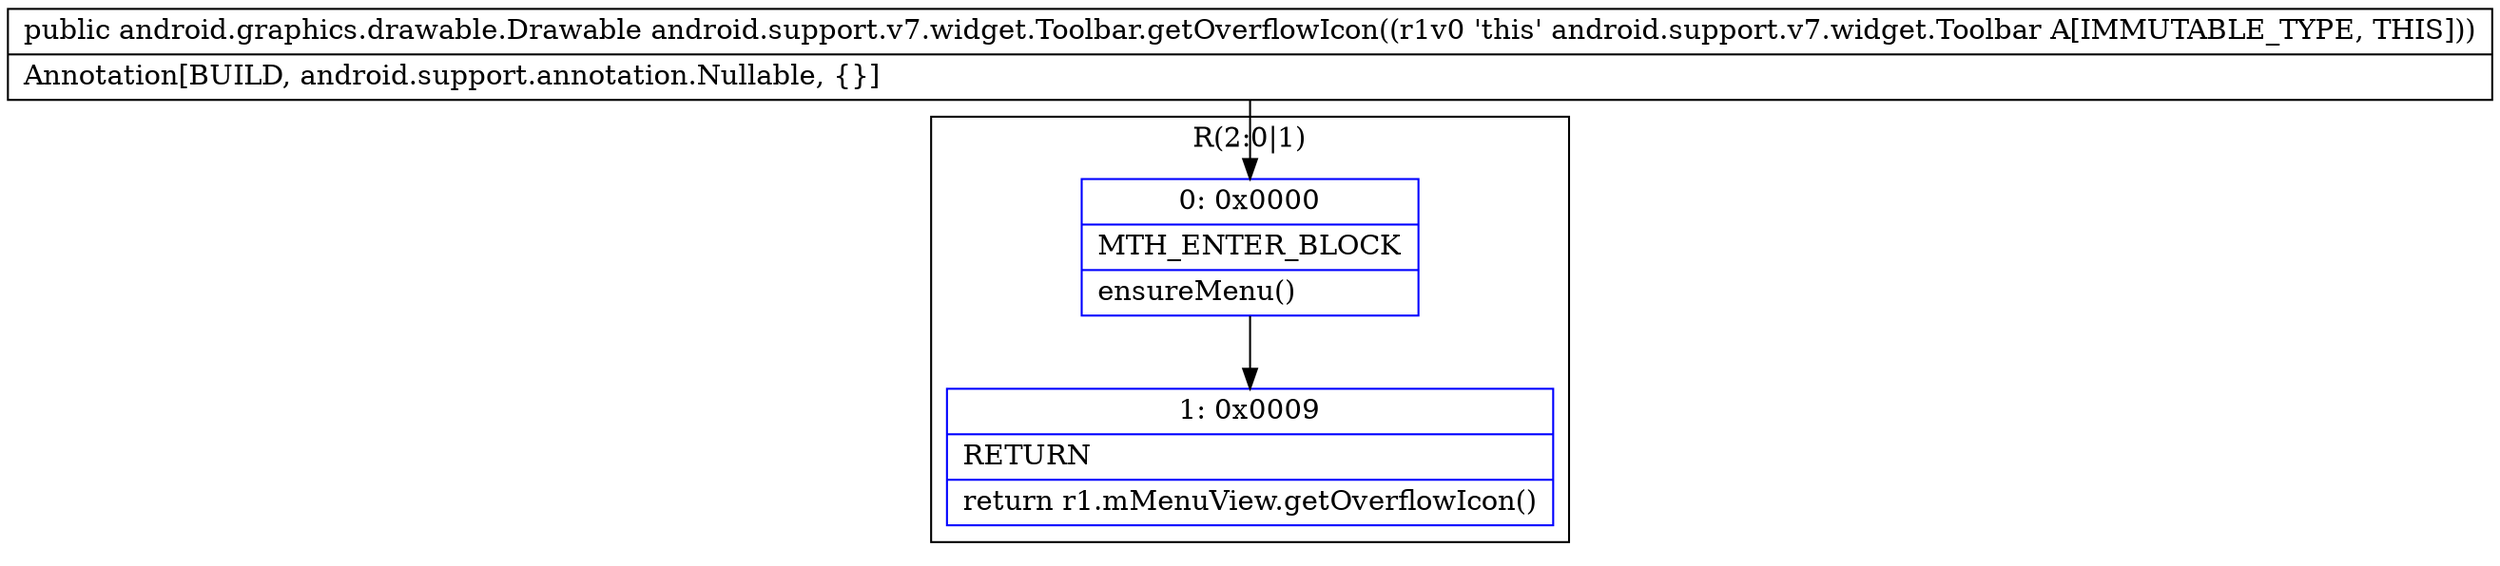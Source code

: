 digraph "CFG forandroid.support.v7.widget.Toolbar.getOverflowIcon()Landroid\/graphics\/drawable\/Drawable;" {
subgraph cluster_Region_1296772223 {
label = "R(2:0|1)";
node [shape=record,color=blue];
Node_0 [shape=record,label="{0\:\ 0x0000|MTH_ENTER_BLOCK\l|ensureMenu()\l}"];
Node_1 [shape=record,label="{1\:\ 0x0009|RETURN\l|return r1.mMenuView.getOverflowIcon()\l}"];
}
MethodNode[shape=record,label="{public android.graphics.drawable.Drawable android.support.v7.widget.Toolbar.getOverflowIcon((r1v0 'this' android.support.v7.widget.Toolbar A[IMMUTABLE_TYPE, THIS]))  | Annotation[BUILD, android.support.annotation.Nullable, \{\}]\l}"];
MethodNode -> Node_0;
Node_0 -> Node_1;
}

